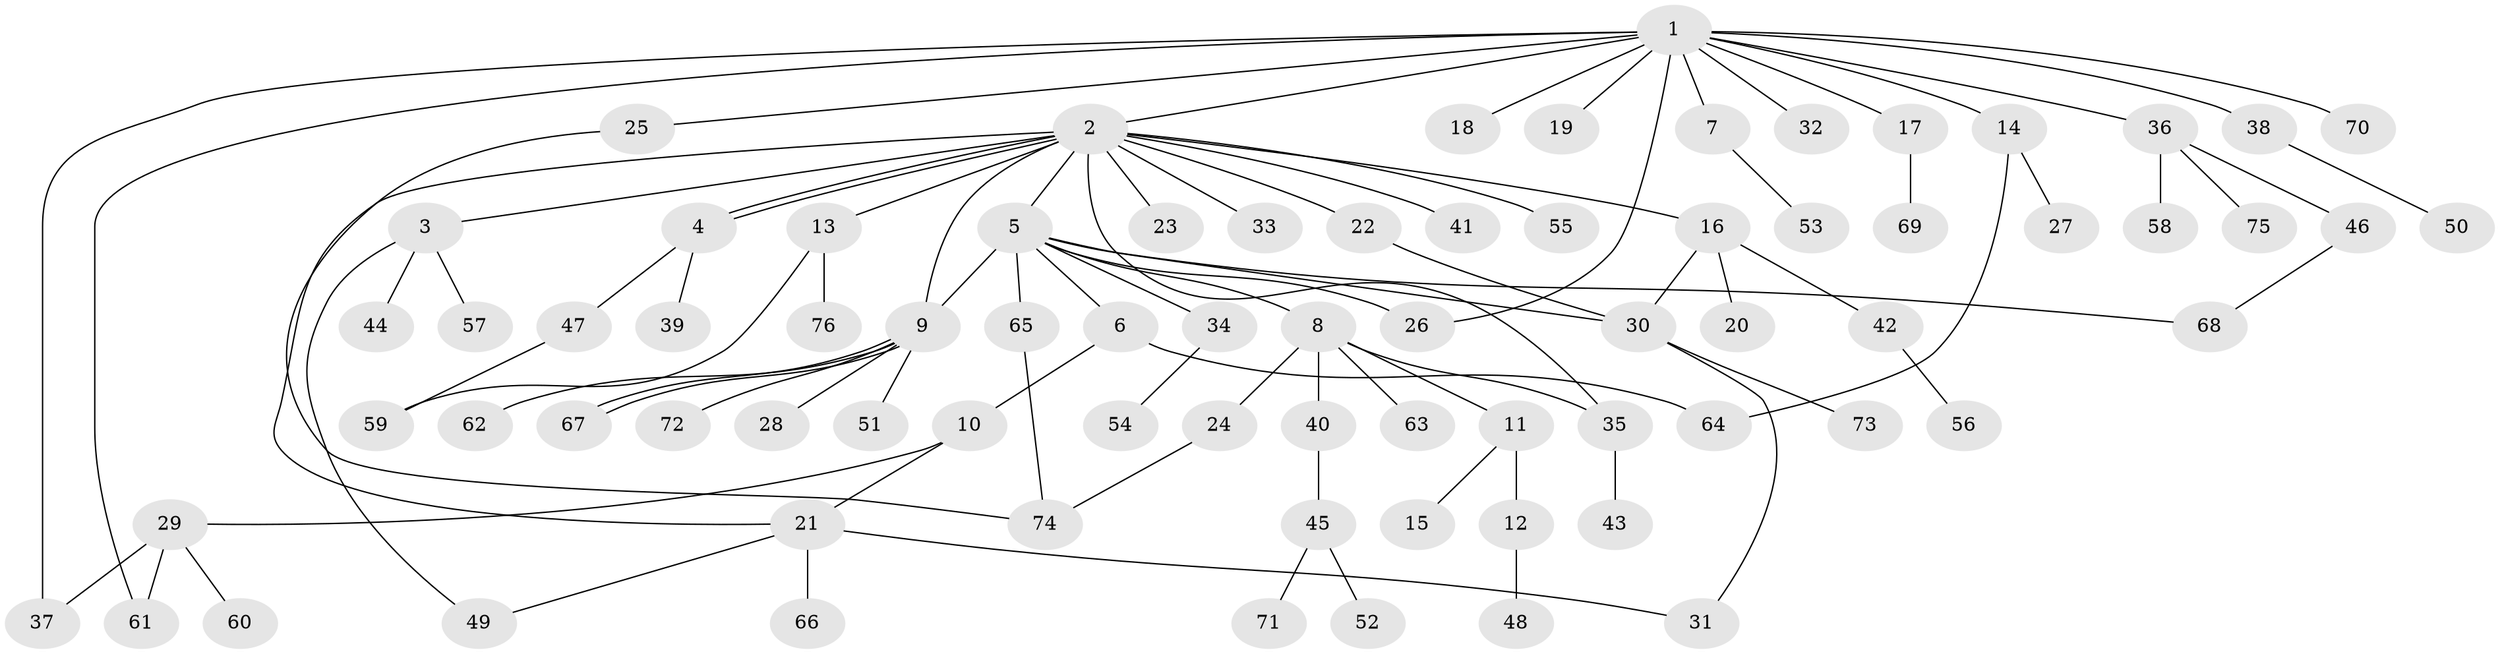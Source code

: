 // coarse degree distribution, {14: 0.017857142857142856, 15: 0.017857142857142856, 3: 0.125, 13: 0.017857142857142856, 1: 0.5, 7: 0.017857142857142856, 5: 0.03571428571428571, 2: 0.23214285714285715, 4: 0.03571428571428571}
// Generated by graph-tools (version 1.1) at 2025/51/02/27/25 19:51:58]
// undirected, 76 vertices, 92 edges
graph export_dot {
graph [start="1"]
  node [color=gray90,style=filled];
  1;
  2;
  3;
  4;
  5;
  6;
  7;
  8;
  9;
  10;
  11;
  12;
  13;
  14;
  15;
  16;
  17;
  18;
  19;
  20;
  21;
  22;
  23;
  24;
  25;
  26;
  27;
  28;
  29;
  30;
  31;
  32;
  33;
  34;
  35;
  36;
  37;
  38;
  39;
  40;
  41;
  42;
  43;
  44;
  45;
  46;
  47;
  48;
  49;
  50;
  51;
  52;
  53;
  54;
  55;
  56;
  57;
  58;
  59;
  60;
  61;
  62;
  63;
  64;
  65;
  66;
  67;
  68;
  69;
  70;
  71;
  72;
  73;
  74;
  75;
  76;
  1 -- 2;
  1 -- 7;
  1 -- 14;
  1 -- 17;
  1 -- 18;
  1 -- 19;
  1 -- 25;
  1 -- 26;
  1 -- 32;
  1 -- 36;
  1 -- 37;
  1 -- 38;
  1 -- 61;
  1 -- 70;
  2 -- 3;
  2 -- 4;
  2 -- 4;
  2 -- 5;
  2 -- 9;
  2 -- 13;
  2 -- 16;
  2 -- 21;
  2 -- 22;
  2 -- 23;
  2 -- 33;
  2 -- 35;
  2 -- 41;
  2 -- 55;
  3 -- 44;
  3 -- 49;
  3 -- 57;
  4 -- 39;
  4 -- 47;
  5 -- 6;
  5 -- 8;
  5 -- 9;
  5 -- 26;
  5 -- 30;
  5 -- 34;
  5 -- 65;
  5 -- 68;
  6 -- 10;
  6 -- 64;
  7 -- 53;
  8 -- 11;
  8 -- 24;
  8 -- 35;
  8 -- 40;
  8 -- 63;
  9 -- 28;
  9 -- 51;
  9 -- 62;
  9 -- 67;
  9 -- 67;
  9 -- 72;
  10 -- 21;
  10 -- 29;
  11 -- 12;
  11 -- 15;
  12 -- 48;
  13 -- 59;
  13 -- 76;
  14 -- 27;
  14 -- 64;
  16 -- 20;
  16 -- 30;
  16 -- 42;
  17 -- 69;
  21 -- 31;
  21 -- 49;
  21 -- 66;
  22 -- 30;
  24 -- 74;
  25 -- 74;
  29 -- 37;
  29 -- 60;
  29 -- 61;
  30 -- 31;
  30 -- 73;
  34 -- 54;
  35 -- 43;
  36 -- 46;
  36 -- 58;
  36 -- 75;
  38 -- 50;
  40 -- 45;
  42 -- 56;
  45 -- 52;
  45 -- 71;
  46 -- 68;
  47 -- 59;
  65 -- 74;
}
